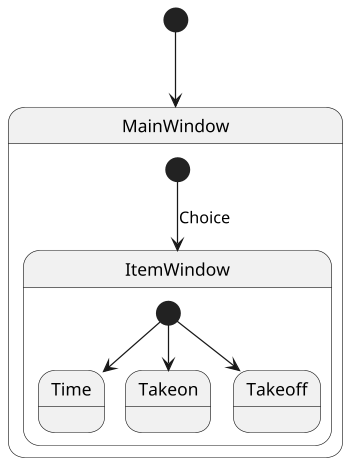 @startuml
'https://plantuml.com/state-diagram

scale 350 width
[*] --> MainWindow

state MainWindow {
  [*] --> ItemWindow: Choice
}

state ItemWindow {
[*] --> Time
[*] --> Takeon
[*] --> Takeoff
}
@enduml